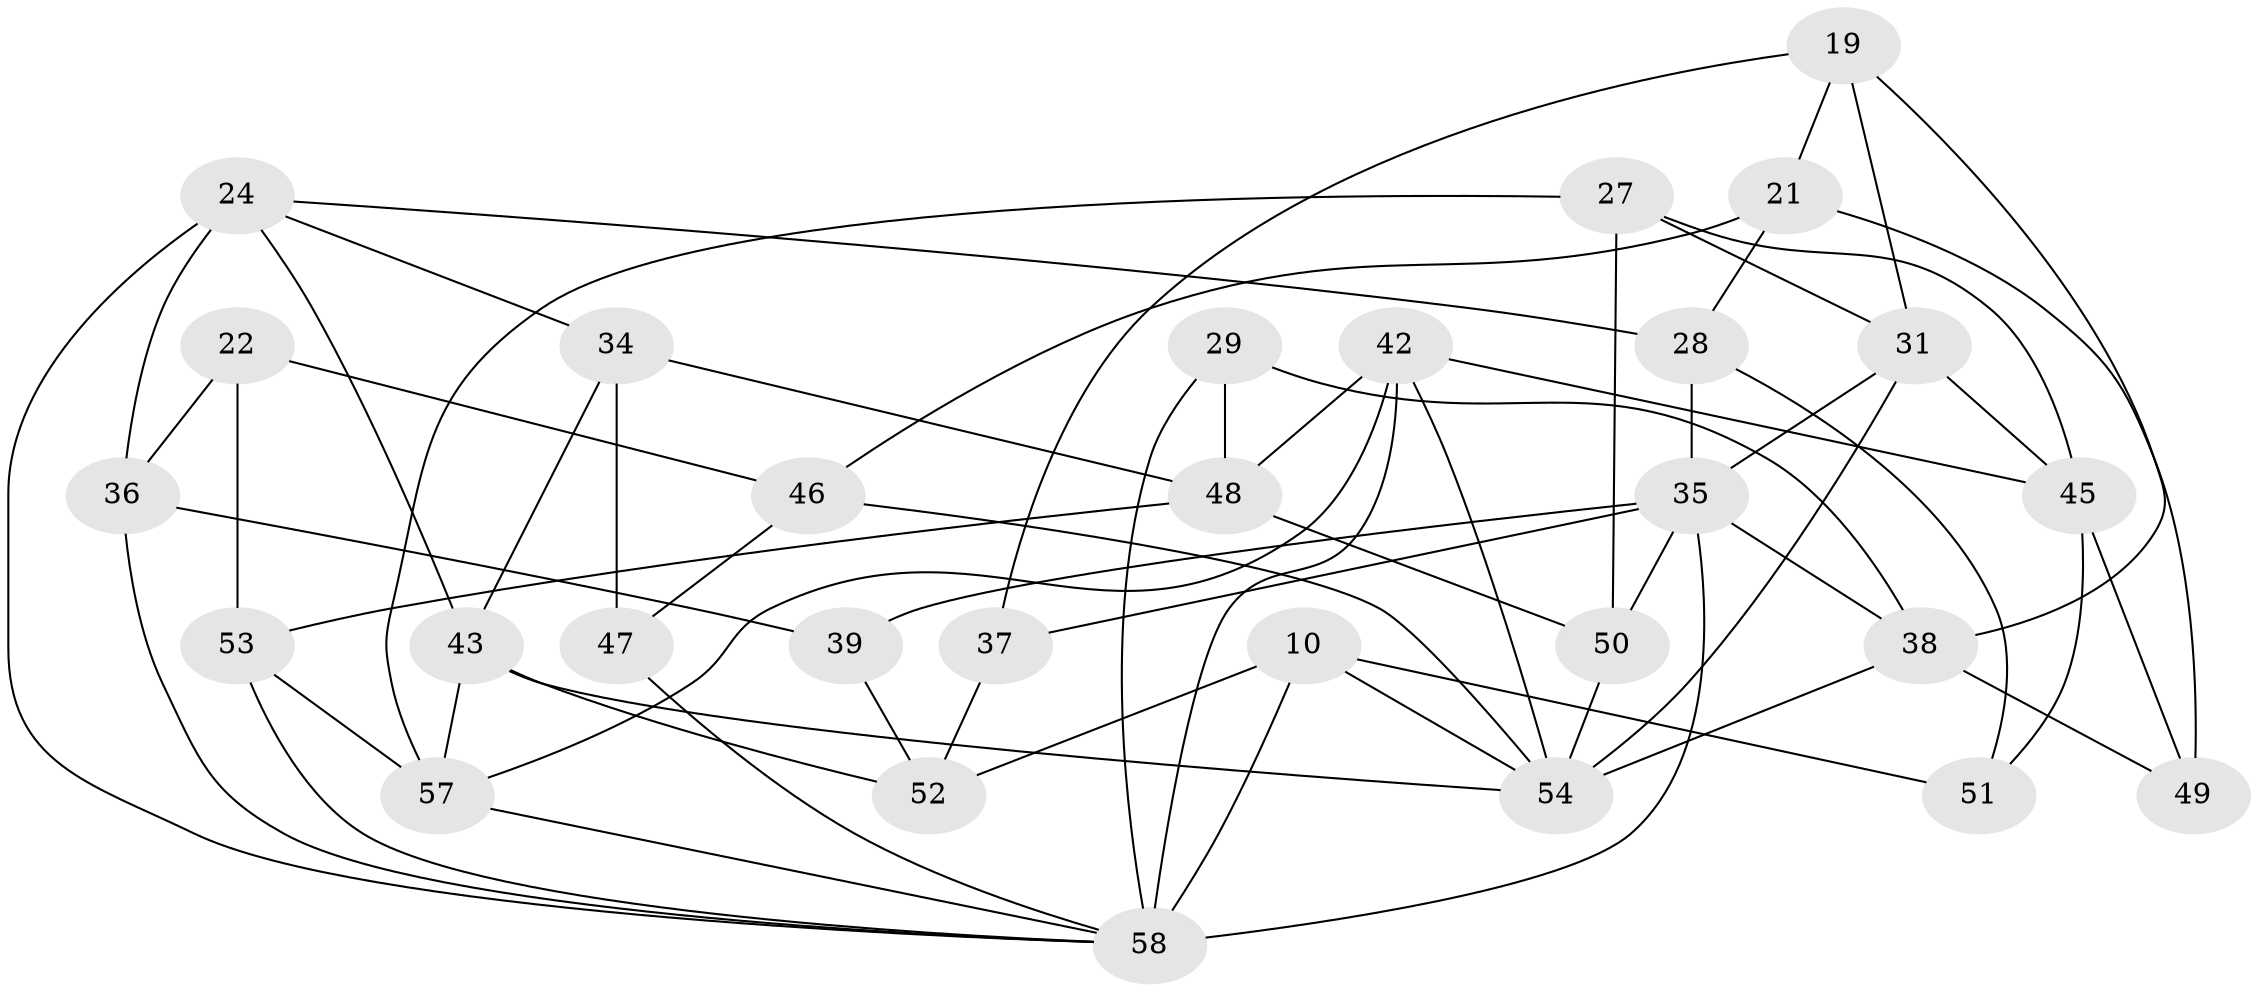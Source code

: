 // original degree distribution, {4: 1.0}
// Generated by graph-tools (version 1.1) at 2025/57/03/09/25 04:57:04]
// undirected, 29 vertices, 64 edges
graph export_dot {
graph [start="1"]
  node [color=gray90,style=filled];
  10 [super="+4"];
  19;
  21;
  22;
  24 [super="+7"];
  27;
  28 [super="+16"];
  29 [super="+9"];
  31 [super="+25"];
  34 [super="+33"];
  35 [super="+17+8"];
  36 [super="+30"];
  37;
  38 [super="+18"];
  39;
  42 [super="+41"];
  43 [super="+14"];
  45 [super="+5"];
  46;
  47;
  48 [super="+32+20"];
  49;
  50;
  51;
  52 [super="+1"];
  53 [super="+13"];
  54 [super="+40"];
  57 [super="+23"];
  58 [super="+11+55+26+56"];
  10 -- 51 [weight=2];
  10 -- 52;
  10 -- 58 [weight=2];
  10 -- 54;
  19 -- 37;
  19 -- 21;
  19 -- 38;
  19 -- 31;
  21 -- 49;
  21 -- 46;
  21 -- 28;
  22 -- 36;
  22 -- 53 [weight=2];
  22 -- 46;
  24 -- 28;
  24 -- 36 [weight=2];
  24 -- 43;
  24 -- 34;
  24 -- 58;
  27 -- 57;
  27 -- 31;
  27 -- 50;
  27 -- 45;
  28 -- 51;
  28 -- 35 [weight=3];
  29 -- 48 [weight=2];
  29 -- 38 [weight=2];
  29 -- 58 [weight=2];
  31 -- 54 [weight=2];
  31 -- 35;
  31 -- 45;
  34 -- 47 [weight=2];
  34 -- 48 [weight=2];
  34 -- 43;
  35 -- 39 [weight=2];
  35 -- 50;
  35 -- 58 [weight=5];
  35 -- 37;
  35 -- 38;
  36 -- 39;
  36 -- 58 [weight=2];
  37 -- 52 [weight=2];
  38 -- 54;
  38 -- 49;
  39 -- 52;
  42 -- 45;
  42 -- 48 [weight=2];
  42 -- 57;
  42 -- 58;
  42 -- 54;
  43 -- 52 [weight=2];
  43 -- 57;
  43 -- 54;
  45 -- 49 [weight=2];
  45 -- 51;
  46 -- 47;
  46 -- 54;
  47 -- 58;
  48 -- 50;
  48 -- 53;
  50 -- 54;
  53 -- 57 [weight=2];
  53 -- 58;
  57 -- 58;
}
